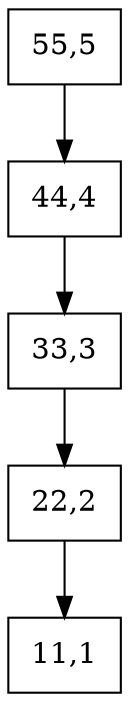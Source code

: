 digraph G{
node [shape=record];
rankdir=UD;
node0 [label="55,5"];
node0 -> node1;
node1 [label="44,4"];
node1 -> node2;
node2 [label="33,3"];
node2 -> node3;
node3 [label="22,2"];
node3 -> node4;
node4 [label="11,1"];
}